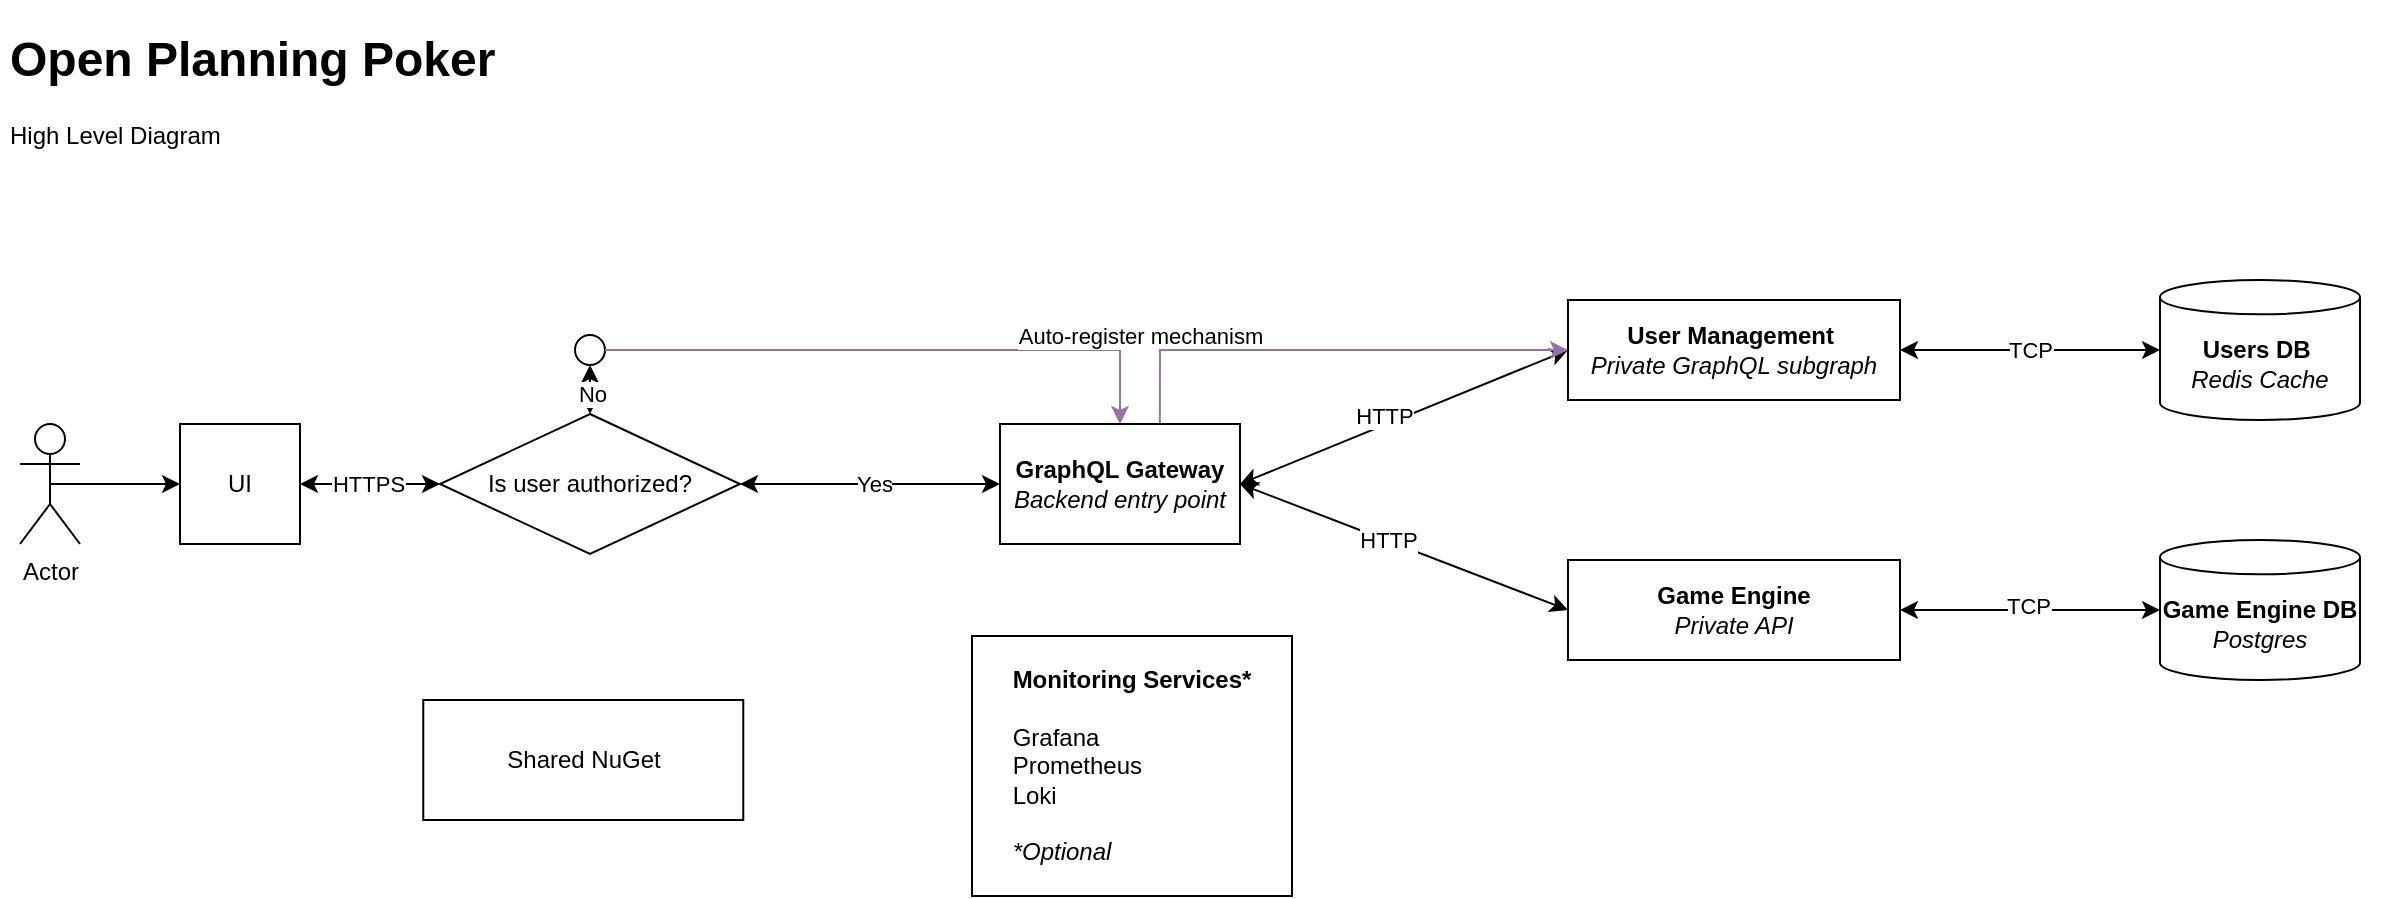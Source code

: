 <mxfile version="26.1.1">
  <diagram name="Page-1" id="QhPXg4zBxwWzynY8xCOE">
    <mxGraphModel dx="1266" dy="1155" grid="1" gridSize="10" guides="1" tooltips="1" connect="1" arrows="1" fold="1" page="1" pageScale="1" pageWidth="827" pageHeight="1169" math="0" shadow="0">
      <root>
        <mxCell id="0" />
        <mxCell id="1" parent="0" />
        <mxCell id="7-hDi-oJ8H2CHAJao6s9-1" value="Actor" style="shape=umlActor;verticalLabelPosition=bottom;verticalAlign=top;html=1;outlineConnect=0;" parent="1" vertex="1">
          <mxGeometry x="30" y="212" width="30" height="60" as="geometry" />
        </mxCell>
        <mxCell id="7-hDi-oJ8H2CHAJao6s9-2" value="" style="endArrow=classic;html=1;rounded=0;entryX=0;entryY=0.5;entryDx=0;entryDy=0;exitX=0.5;exitY=0.5;exitDx=0;exitDy=0;exitPerimeter=0;" parent="1" source="7-hDi-oJ8H2CHAJao6s9-1" target="7-hDi-oJ8H2CHAJao6s9-3" edge="1">
          <mxGeometry width="50" height="50" relative="1" as="geometry">
            <mxPoint x="70" y="242" as="sourcePoint" />
            <mxPoint x="50" y="242" as="targetPoint" />
          </mxGeometry>
        </mxCell>
        <mxCell id="7-hDi-oJ8H2CHAJao6s9-5" value="Is user authorized?" style="rhombus;whiteSpace=wrap;html=1;" parent="1" vertex="1">
          <mxGeometry x="240" y="207" width="150" height="70" as="geometry" />
        </mxCell>
        <mxCell id="7-hDi-oJ8H2CHAJao6s9-8" value="" style="endArrow=classic;startArrow=classic;html=1;rounded=0;exitX=0.5;exitY=1;exitDx=0;exitDy=0;entryX=0.5;entryY=0;entryDx=0;entryDy=0;" parent="1" source="e5YObBDmHINh-eylJ1fn-3" target="7-hDi-oJ8H2CHAJao6s9-5" edge="1">
          <mxGeometry width="50" height="50" relative="1" as="geometry">
            <mxPoint x="315" y="162" as="sourcePoint" />
            <mxPoint x="350" y="190" as="targetPoint" />
          </mxGeometry>
        </mxCell>
        <mxCell id="7-hDi-oJ8H2CHAJao6s9-11" value="No" style="edgeLabel;html=1;align=center;verticalAlign=middle;resizable=0;points=[];" parent="7-hDi-oJ8H2CHAJao6s9-8" vertex="1" connectable="0">
          <mxGeometry x="-0.226" y="1" relative="1" as="geometry">
            <mxPoint y="5" as="offset" />
          </mxGeometry>
        </mxCell>
        <mxCell id="7-hDi-oJ8H2CHAJao6s9-10" value="" style="endArrow=classic;startArrow=classic;html=1;rounded=0;exitX=1;exitY=0.5;exitDx=0;exitDy=0;entryX=0;entryY=0.5;entryDx=0;entryDy=0;" parent="1" source="7-hDi-oJ8H2CHAJao6s9-3" target="7-hDi-oJ8H2CHAJao6s9-5" edge="1">
          <mxGeometry width="50" height="50" relative="1" as="geometry">
            <mxPoint x="190" y="242" as="sourcePoint" />
            <mxPoint x="240" y="192" as="targetPoint" />
          </mxGeometry>
        </mxCell>
        <mxCell id="7-hDi-oJ8H2CHAJao6s9-31" value="HTTPS" style="edgeLabel;html=1;align=center;verticalAlign=middle;resizable=0;points=[];" parent="7-hDi-oJ8H2CHAJao6s9-10" vertex="1" connectable="0">
          <mxGeometry x="-0.241" y="-3" relative="1" as="geometry">
            <mxPoint x="7" y="-3" as="offset" />
          </mxGeometry>
        </mxCell>
        <mxCell id="7-hDi-oJ8H2CHAJao6s9-13" value="" style="endArrow=classic;startArrow=classic;html=1;rounded=0;exitX=1;exitY=0.5;exitDx=0;exitDy=0;entryX=0;entryY=0.5;entryDx=0;entryDy=0;" parent="1" source="7-hDi-oJ8H2CHAJao6s9-5" target="7-hDi-oJ8H2CHAJao6s9-24" edge="1">
          <mxGeometry width="50" height="50" relative="1" as="geometry">
            <mxPoint x="300" y="282" as="sourcePoint" />
            <mxPoint x="450" y="242" as="targetPoint" />
          </mxGeometry>
        </mxCell>
        <mxCell id="7-hDi-oJ8H2CHAJao6s9-22" value="Yes" style="edgeLabel;html=1;align=center;verticalAlign=middle;resizable=0;points=[];" parent="7-hDi-oJ8H2CHAJao6s9-13" vertex="1" connectable="0">
          <mxGeometry x="-0.276" relative="1" as="geometry">
            <mxPoint x="20" as="offset" />
          </mxGeometry>
        </mxCell>
        <mxCell id="7-hDi-oJ8H2CHAJao6s9-16" value="" style="endArrow=classic;startArrow=classic;html=1;rounded=0;exitX=1;exitY=0.5;exitDx=0;exitDy=0;entryX=0;entryY=0.5;entryDx=0;entryDy=0;" parent="1" source="7-hDi-oJ8H2CHAJao6s9-24" target="7-hDi-oJ8H2CHAJao6s9-17" edge="1">
          <mxGeometry width="50" height="50" relative="1" as="geometry">
            <mxPoint x="747" y="242.0" as="sourcePoint" />
            <mxPoint x="777" y="162" as="targetPoint" />
          </mxGeometry>
        </mxCell>
        <mxCell id="7-hDi-oJ8H2CHAJao6s9-28" value="HTTP" style="edgeLabel;html=1;align=center;verticalAlign=middle;resizable=0;points=[];" parent="7-hDi-oJ8H2CHAJao6s9-16" vertex="1" connectable="0">
          <mxGeometry x="-0.129" relative="1" as="geometry">
            <mxPoint y="-5" as="offset" />
          </mxGeometry>
        </mxCell>
        <mxCell id="7-hDi-oJ8H2CHAJao6s9-19" value="" style="endArrow=classic;startArrow=classic;html=1;rounded=0;entryX=0;entryY=0.5;entryDx=0;entryDy=0;exitX=1;exitY=0.5;exitDx=0;exitDy=0;" parent="1" source="7-hDi-oJ8H2CHAJao6s9-24" target="7-hDi-oJ8H2CHAJao6s9-18" edge="1">
          <mxGeometry width="50" height="50" relative="1" as="geometry">
            <mxPoint x="747" y="242" as="sourcePoint" />
            <mxPoint x="814" y="177" as="targetPoint" />
          </mxGeometry>
        </mxCell>
        <mxCell id="7-hDi-oJ8H2CHAJao6s9-29" value="HTTP" style="edgeLabel;html=1;align=center;verticalAlign=middle;resizable=0;points=[];" parent="7-hDi-oJ8H2CHAJao6s9-19" vertex="1" connectable="0">
          <mxGeometry x="-0.132" relative="1" as="geometry">
            <mxPoint x="3" as="offset" />
          </mxGeometry>
        </mxCell>
        <mxCell id="7-hDi-oJ8H2CHAJao6s9-56" value="" style="endArrow=classic;startArrow=classic;html=1;rounded=0;exitX=1;exitY=0.5;exitDx=0;exitDy=0;entryX=0;entryY=0.5;entryDx=0;entryDy=0;entryPerimeter=0;" parent="1" source="7-hDi-oJ8H2CHAJao6s9-17" target="7-hDi-oJ8H2CHAJao6s9-58" edge="1">
          <mxGeometry width="50" height="50" relative="1" as="geometry">
            <mxPoint x="940" y="180" as="sourcePoint" />
            <mxPoint x="980" y="175" as="targetPoint" />
          </mxGeometry>
        </mxCell>
        <mxCell id="e5YObBDmHINh-eylJ1fn-11" value="TCP" style="edgeLabel;html=1;align=center;verticalAlign=middle;resizable=0;points=[];" parent="7-hDi-oJ8H2CHAJao6s9-56" vertex="1" connectable="0">
          <mxGeometry x="0.003" relative="1" as="geometry">
            <mxPoint as="offset" />
          </mxGeometry>
        </mxCell>
        <mxCell id="7-hDi-oJ8H2CHAJao6s9-61" value="" style="endArrow=classic;startArrow=classic;html=1;rounded=0;exitX=1;exitY=0.5;exitDx=0;exitDy=0;entryX=0;entryY=0.5;entryDx=0;entryDy=0;entryPerimeter=0;" parent="1" source="7-hDi-oJ8H2CHAJao6s9-18" target="7-hDi-oJ8H2CHAJao6s9-63" edge="1">
          <mxGeometry width="50" height="50" relative="1" as="geometry">
            <mxPoint x="864" y="145.0" as="sourcePoint" />
            <mxPoint x="856" y="170.0" as="targetPoint" />
          </mxGeometry>
        </mxCell>
        <mxCell id="e5YObBDmHINh-eylJ1fn-13" value="TCP" style="edgeLabel;html=1;align=center;verticalAlign=middle;resizable=0;points=[];" parent="7-hDi-oJ8H2CHAJao6s9-61" vertex="1" connectable="0">
          <mxGeometry x="-0.015" y="2" relative="1" as="geometry">
            <mxPoint as="offset" />
          </mxGeometry>
        </mxCell>
        <mxCell id="7-hDi-oJ8H2CHAJao6s9-95" value="&lt;h1&gt;Open Planning Poker&lt;/h1&gt;&lt;p&gt;High Level Diagram&lt;/p&gt;" style="text;html=1;strokeColor=none;fillColor=none;spacing=5;spacingTop=-20;whiteSpace=wrap;overflow=hidden;rounded=0;" parent="1" vertex="1">
          <mxGeometry x="20" y="10" width="280" height="120" as="geometry" />
        </mxCell>
        <mxCell id="e5YObBDmHINh-eylJ1fn-3" value="" style="ellipse;whiteSpace=wrap;html=1;aspect=fixed;" parent="1" vertex="1">
          <mxGeometry x="307.5" y="167.5" width="15" height="15" as="geometry" />
        </mxCell>
        <mxCell id="e5YObBDmHINh-eylJ1fn-5" value="" style="endArrow=classic;html=1;rounded=0;exitX=1;exitY=0.5;exitDx=0;exitDy=0;fillColor=#e1d5e7;strokeColor=#9673a6;entryX=0.5;entryY=0;entryDx=0;entryDy=0;" parent="1" source="e5YObBDmHINh-eylJ1fn-3" target="7-hDi-oJ8H2CHAJao6s9-24" edge="1">
          <mxGeometry width="50" height="50" relative="1" as="geometry">
            <mxPoint x="730" y="220" as="sourcePoint" />
            <mxPoint x="580" y="210" as="targetPoint" />
            <Array as="points">
              <mxPoint x="580" y="175" />
            </Array>
          </mxGeometry>
        </mxCell>
        <mxCell id="e5YObBDmHINh-eylJ1fn-6" value="Auto-register mechanism" style="edgeLabel;html=1;align=center;verticalAlign=middle;resizable=0;points=[];" parent="e5YObBDmHINh-eylJ1fn-5" vertex="1" connectable="0">
          <mxGeometry x="-0.439" relative="1" as="geometry">
            <mxPoint x="185" y="-7" as="offset" />
          </mxGeometry>
        </mxCell>
        <mxCell id="e5YObBDmHINh-eylJ1fn-18" value="" style="endArrow=classic;html=1;rounded=0;entryX=0;entryY=0.5;entryDx=0;entryDy=0;exitX=0.666;exitY=-0.003;exitDx=0;exitDy=0;exitPerimeter=0;fillColor=#e1d5e7;strokeColor=#9673a6;" parent="1" source="7-hDi-oJ8H2CHAJao6s9-24" target="7-hDi-oJ8H2CHAJao6s9-17" edge="1">
          <mxGeometry width="50" height="50" relative="1" as="geometry">
            <mxPoint x="600" y="207" as="sourcePoint" />
            <mxPoint x="804" y="182" as="targetPoint" />
            <Array as="points">
              <mxPoint x="600" y="175" />
            </Array>
          </mxGeometry>
        </mxCell>
        <mxCell id="e5YObBDmHINh-eylJ1fn-20" value="" style="group" parent="1" vertex="1" connectable="0">
          <mxGeometry x="1100" y="140" width="112" height="70" as="geometry" />
        </mxCell>
        <mxCell id="7-hDi-oJ8H2CHAJao6s9-58" value="&lt;b&gt;Users DB&amp;nbsp;&lt;br&gt;&lt;/b&gt;&lt;i&gt;Redis Cache&lt;/i&gt;" style="shape=cylinder3;whiteSpace=wrap;html=1;boundedLbl=1;backgroundOutline=1;size=8.582;" parent="e5YObBDmHINh-eylJ1fn-20" vertex="1">
          <mxGeometry width="100" height="70" as="geometry" />
        </mxCell>
        <mxCell id="e5YObBDmHINh-eylJ1fn-7" value="" style="shape=image;verticalLabelPosition=bottom;labelBackgroundColor=default;verticalAlign=top;aspect=fixed;imageAspect=0;image=https://cdn.icon-icons.com/icons2/2407/PNG/512/docker_icon_146192.png;" parent="e5YObBDmHINh-eylJ1fn-20" vertex="1">
          <mxGeometry x="90" y="48" width="22" height="22" as="geometry" />
        </mxCell>
        <mxCell id="e5YObBDmHINh-eylJ1fn-21" value="" style="group" parent="1" vertex="1" connectable="0">
          <mxGeometry x="1100" y="270" width="112" height="70" as="geometry" />
        </mxCell>
        <mxCell id="7-hDi-oJ8H2CHAJao6s9-63" value="&lt;b&gt;Game Engine DB&lt;br&gt;&lt;/b&gt;&lt;i&gt;Postgres&lt;/i&gt;" style="shape=cylinder3;whiteSpace=wrap;html=1;boundedLbl=1;backgroundOutline=1;size=8.582;" parent="e5YObBDmHINh-eylJ1fn-21" vertex="1">
          <mxGeometry width="100" height="70" as="geometry" />
        </mxCell>
        <mxCell id="e5YObBDmHINh-eylJ1fn-14" value="" style="shape=image;verticalLabelPosition=bottom;labelBackgroundColor=default;verticalAlign=top;aspect=fixed;imageAspect=0;image=https://cdn.icon-icons.com/icons2/2407/PNG/512/docker_icon_146192.png;" parent="e5YObBDmHINh-eylJ1fn-21" vertex="1">
          <mxGeometry x="90" y="48" width="22" height="22" as="geometry" />
        </mxCell>
        <mxCell id="e5YObBDmHINh-eylJ1fn-22" value="" style="group" parent="1" vertex="1" connectable="0">
          <mxGeometry x="804" y="280" width="178" height="60" as="geometry" />
        </mxCell>
        <mxCell id="7-hDi-oJ8H2CHAJao6s9-18" value="&lt;b&gt;Game Engine&lt;br&gt;&lt;/b&gt;&lt;i style=&quot;border-color: var(--border-color);&quot;&gt;Private API&lt;/i&gt;" style="rounded=0;whiteSpace=wrap;html=1;" parent="e5YObBDmHINh-eylJ1fn-22" vertex="1">
          <mxGeometry width="166" height="50" as="geometry" />
        </mxCell>
        <mxCell id="e5YObBDmHINh-eylJ1fn-9" value="" style="shape=image;verticalLabelPosition=bottom;labelBackgroundColor=default;verticalAlign=top;aspect=fixed;imageAspect=0;image=https://cdn.icon-icons.com/icons2/2407/PNG/512/docker_icon_146192.png;" parent="e5YObBDmHINh-eylJ1fn-22" vertex="1">
          <mxGeometry x="156" y="38" width="22" height="22" as="geometry" />
        </mxCell>
        <mxCell id="e5YObBDmHINh-eylJ1fn-23" value="" style="group" parent="1" vertex="1" connectable="0">
          <mxGeometry x="804" y="150" width="178" height="60" as="geometry" />
        </mxCell>
        <mxCell id="7-hDi-oJ8H2CHAJao6s9-17" value="&lt;b&gt;User Management&amp;nbsp;&lt;br&gt;&lt;/b&gt;&lt;i style=&quot;border-color: var(--border-color);&quot;&gt;Private GraphQL subgraph&lt;/i&gt;" style="rounded=0;whiteSpace=wrap;html=1;" parent="e5YObBDmHINh-eylJ1fn-23" vertex="1">
          <mxGeometry width="166" height="50" as="geometry" />
        </mxCell>
        <mxCell id="7-hDi-oJ8H2CHAJao6s9-109" value="" style="shape=image;verticalLabelPosition=bottom;labelBackgroundColor=default;verticalAlign=top;aspect=fixed;imageAspect=0;image=https://cdn.icon-icons.com/icons2/2407/PNG/512/docker_icon_146192.png;" parent="e5YObBDmHINh-eylJ1fn-23" vertex="1">
          <mxGeometry x="156" y="38" width="22" height="22" as="geometry" />
        </mxCell>
        <mxCell id="e5YObBDmHINh-eylJ1fn-24" value="" style="group" parent="1" vertex="1" connectable="0">
          <mxGeometry x="520" y="212" width="132" height="70" as="geometry" />
        </mxCell>
        <mxCell id="7-hDi-oJ8H2CHAJao6s9-24" value="&lt;b&gt;GraphQL Gateway&lt;/b&gt;&lt;div&gt;&lt;i&gt;Backend entry point&lt;/i&gt;&lt;/div&gt;" style="rounded=0;whiteSpace=wrap;html=1;" parent="e5YObBDmHINh-eylJ1fn-24" vertex="1">
          <mxGeometry width="120" height="60" as="geometry" />
        </mxCell>
        <mxCell id="7-hDi-oJ8H2CHAJao6s9-108" value="" style="shape=image;verticalLabelPosition=bottom;labelBackgroundColor=default;verticalAlign=top;aspect=fixed;imageAspect=0;image=https://cdn.icon-icons.com/icons2/2407/PNG/512/docker_icon_146192.png;" parent="e5YObBDmHINh-eylJ1fn-24" vertex="1">
          <mxGeometry x="110" y="48" width="22" height="22" as="geometry" />
        </mxCell>
        <mxCell id="e5YObBDmHINh-eylJ1fn-25" value="" style="group" parent="1" vertex="1" connectable="0">
          <mxGeometry x="110" y="212" width="72" height="70" as="geometry" />
        </mxCell>
        <mxCell id="7-hDi-oJ8H2CHAJao6s9-3" value="UI" style="rounded=0;whiteSpace=wrap;html=1;" parent="e5YObBDmHINh-eylJ1fn-25" vertex="1">
          <mxGeometry width="60" height="60" as="geometry" />
        </mxCell>
        <mxCell id="7-hDi-oJ8H2CHAJao6s9-104" value="" style="shape=image;verticalLabelPosition=bottom;labelBackgroundColor=default;verticalAlign=top;aspect=fixed;imageAspect=0;image=https://cdn.icon-icons.com/icons2/2407/PNG/512/docker_icon_146192.png;" parent="e5YObBDmHINh-eylJ1fn-25" vertex="1">
          <mxGeometry x="50" y="48" width="22" height="22" as="geometry" />
        </mxCell>
        <mxCell id="e5YObBDmHINh-eylJ1fn-26" value="&lt;b&gt;Monitoring Services*&lt;/b&gt;&lt;div&gt;&lt;br&gt;&lt;/div&gt;&lt;div style=&quot;text-align: left;&quot;&gt;Grafana&lt;/div&gt;&lt;div style=&quot;text-align: left;&quot;&gt;Prometheus&lt;/div&gt;&lt;div style=&quot;text-align: left;&quot;&gt;Loki&lt;/div&gt;&lt;div&gt;&lt;br&gt;&lt;/div&gt;&lt;div style=&quot;text-align: left;&quot;&gt;&lt;i&gt;*Optional&lt;/i&gt;&lt;/div&gt;" style="rounded=0;whiteSpace=wrap;html=1;" parent="1" vertex="1">
          <mxGeometry x="506" y="318" width="160" height="130" as="geometry" />
        </mxCell>
        <mxCell id="e5YObBDmHINh-eylJ1fn-27" value="" style="group" parent="1" vertex="1" connectable="0">
          <mxGeometry x="231.63" y="350" width="166.735" height="65.999" as="geometry" />
        </mxCell>
        <mxCell id="e5YObBDmHINh-eylJ1fn-16" value="Shared NuGet" style="rounded=0;whiteSpace=wrap;html=1;" parent="e5YObBDmHINh-eylJ1fn-27" vertex="1">
          <mxGeometry width="160" height="60" as="geometry" />
        </mxCell>
        <mxCell id="e5YObBDmHINh-eylJ1fn-17" value="" style="shape=image;verticalLabelPosition=bottom;labelBackgroundColor=default;verticalAlign=top;aspect=fixed;imageAspect=0;image=https://upload.wikimedia.org/wikipedia/commons/2/25/NuGet_project_logo.svg;" parent="e5YObBDmHINh-eylJ1fn-27" vertex="1">
          <mxGeometry x="147.846" y="47.11" width="18.889" height="18.889" as="geometry" />
        </mxCell>
      </root>
    </mxGraphModel>
  </diagram>
</mxfile>
